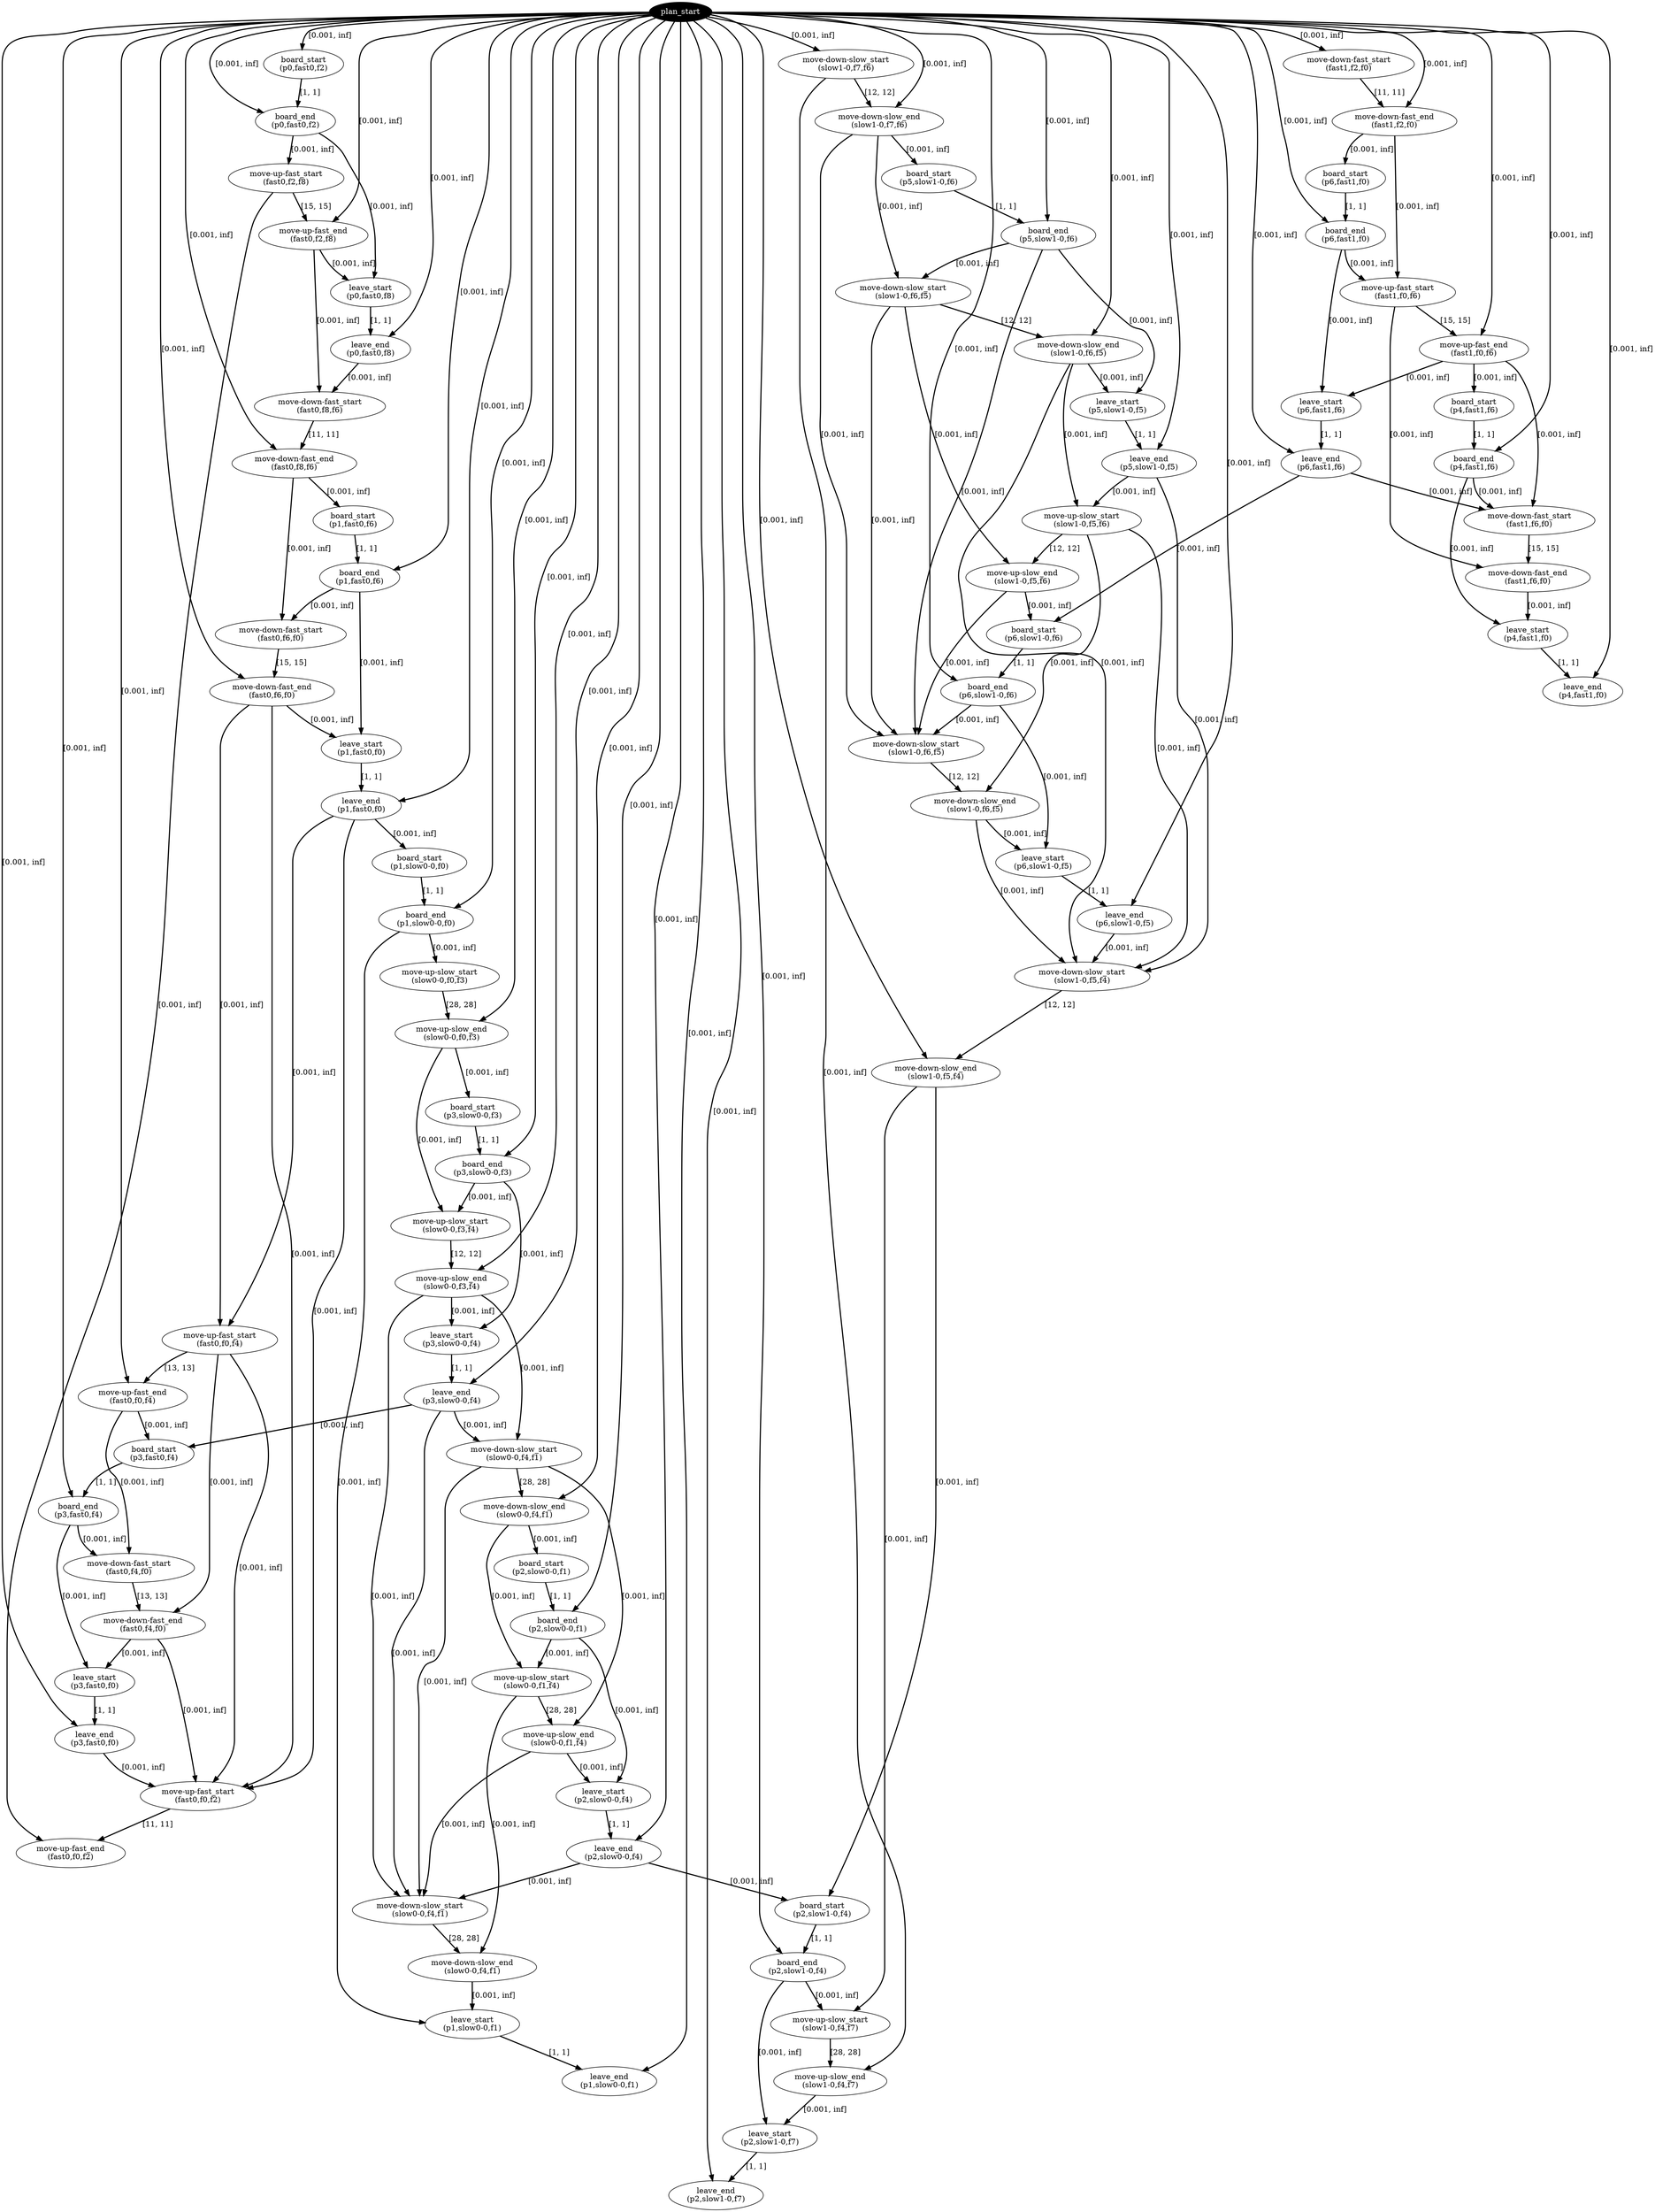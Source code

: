 digraph plan {
0[ label="plan_start",style=filled,fillcolor=black,fontcolor=white];
1[ label="board_start
(p0,fast0,f2)"];
2[ label="board_end
(p0,fast0,f2)"];
3[ label="move-down-fast_start
(fast1,f2,f0)"];
4[ label="move-down-fast_end
(fast1,f2,f0)"];
5[ label="move-down-slow_start
(slow1-0,f7,f6)"];
6[ label="move-down-slow_end
(slow1-0,f7,f6)"];
7[ label="move-up-fast_start
(fast0,f2,f8)"];
8[ label="move-up-fast_end
(fast0,f2,f8)"];
9[ label="board_start
(p6,fast1,f0)"];
10[ label="board_end
(p6,fast1,f0)"];
11[ label="board_start
(p5,slow1-0,f6)"];
12[ label="board_end
(p5,slow1-0,f6)"];
13[ label="move-up-fast_start
(fast1,f0,f6)"];
14[ label="move-up-fast_end
(fast1,f0,f6)"];
15[ label="move-down-slow_start
(slow1-0,f6,f5)"];
16[ label="move-down-slow_end
(slow1-0,f6,f5)"];
17[ label="leave_start
(p0,fast0,f8)"];
18[ label="leave_end
(p0,fast0,f8)"];
19[ label="move-down-fast_start
(fast0,f8,f6)"];
20[ label="move-down-fast_end
(fast0,f8,f6)"];
21[ label="leave_start
(p5,slow1-0,f5)"];
22[ label="leave_end
(p5,slow1-0,f5)"];
23[ label="move-up-slow_start
(slow1-0,f5,f6)"];
24[ label="move-up-slow_end
(slow1-0,f5,f6)"];
25[ label="board_start
(p4,fast1,f6)"];
26[ label="board_end
(p4,fast1,f6)"];
27[ label="leave_start
(p6,fast1,f6)"];
28[ label="leave_end
(p6,fast1,f6)"];
29[ label="board_start
(p1,fast0,f6)"];
30[ label="board_end
(p1,fast0,f6)"];
31[ label="move-down-fast_start
(fast1,f6,f0)"];
32[ label="move-down-fast_end
(fast1,f6,f0)"];
33[ label="move-down-fast_start
(fast0,f6,f0)"];
34[ label="move-down-fast_end
(fast0,f6,f0)"];
35[ label="board_start
(p6,slow1-0,f6)"];
36[ label="board_end
(p6,slow1-0,f6)"];
37[ label="move-down-slow_start
(slow1-0,f6,f5)"];
38[ label="move-down-slow_end
(slow1-0,f6,f5)"];
39[ label="leave_start
(p4,fast1,f0)"];
40[ label="leave_end
(p4,fast1,f0)"];
41[ label="leave_start
(p1,fast0,f0)"];
42[ label="leave_end
(p1,fast0,f0)"];
43[ label="move-up-fast_start
(fast0,f0,f4)"];
44[ label="move-up-fast_end
(fast0,f0,f4)"];
45[ label="board_start
(p1,slow0-0,f0)"];
46[ label="board_end
(p1,slow0-0,f0)"];
47[ label="move-up-slow_start
(slow0-0,f0,f3)"];
48[ label="move-up-slow_end
(slow0-0,f0,f3)"];
49[ label="leave_start
(p6,slow1-0,f5)"];
50[ label="leave_end
(p6,slow1-0,f5)"];
51[ label="move-down-slow_start
(slow1-0,f5,f4)"];
52[ label="move-down-slow_end
(slow1-0,f5,f4)"];
53[ label="board_start
(p3,slow0-0,f3)"];
54[ label="board_end
(p3,slow0-0,f3)"];
55[ label="move-up-slow_start
(slow0-0,f3,f4)"];
56[ label="move-up-slow_end
(slow0-0,f3,f4)"];
57[ label="leave_start
(p3,slow0-0,f4)"];
58[ label="leave_end
(p3,slow0-0,f4)"];
59[ label="move-down-slow_start
(slow0-0,f4,f1)"];
60[ label="move-down-slow_end
(slow0-0,f4,f1)"];
61[ label="board_start
(p3,fast0,f4)"];
62[ label="board_end
(p3,fast0,f4)"];
63[ label="move-down-fast_start
(fast0,f4,f0)"];
64[ label="move-down-fast_end
(fast0,f4,f0)"];
65[ label="leave_start
(p3,fast0,f0)"];
66[ label="leave_end
(p3,fast0,f0)"];
67[ label="move-up-fast_start
(fast0,f0,f2)"];
68[ label="move-up-fast_end
(fast0,f0,f2)"];
69[ label="board_start
(p2,slow0-0,f1)"];
70[ label="board_end
(p2,slow0-0,f1)"];
71[ label="move-up-slow_start
(slow0-0,f1,f4)"];
72[ label="move-up-slow_end
(slow0-0,f1,f4)"];
73[ label="leave_start
(p2,slow0-0,f4)"];
74[ label="leave_end
(p2,slow0-0,f4)"];
75[ label="move-down-slow_start
(slow0-0,f4,f1)"];
76[ label="move-down-slow_end
(slow0-0,f4,f1)"];
77[ label="board_start
(p2,slow1-0,f4)"];
78[ label="board_end
(p2,slow1-0,f4)"];
79[ label="move-up-slow_start
(slow1-0,f4,f7)"];
80[ label="move-up-slow_end
(slow1-0,f4,f7)"];
81[ label="leave_start
(p1,slow0-0,f1)"];
82[ label="leave_end
(p1,slow0-0,f1)"];
83[ label="leave_start
(p2,slow1-0,f7)"];
84[ label="leave_end
(p2,slow1-0,f7)"];
"0" -> "1" [ label="[0.001, inf]" , penwidth=2, color="black"]
"0" -> "3" [ label="[0.001, inf]" , penwidth=2, color="black"]
"0" -> "5" [ label="[0.001, inf]" , penwidth=2, color="black"]
"1" -> "2" [ label="[1, 1]" , penwidth=2, color="black"]
"0" -> "2" [ label="[0.001, inf]" , penwidth=2, color="black"]
"2" -> "7" [ label="[0.001, inf]" , penwidth=2, color="black"]
"3" -> "4" [ label="[11, 11]" , penwidth=2, color="black"]
"0" -> "4" [ label="[0.001, inf]" , penwidth=2, color="black"]
"4" -> "9" [ label="[0.001, inf]" , penwidth=2, color="black"]
"5" -> "6" [ label="[12, 12]" , penwidth=2, color="black"]
"0" -> "6" [ label="[0.001, inf]" , penwidth=2, color="black"]
"9" -> "10" [ label="[1, 1]" , penwidth=2, color="black"]
"0" -> "10" [ label="[0.001, inf]" , penwidth=2, color="black"]
"6" -> "11" [ label="[0.001, inf]" , penwidth=2, color="black"]
"4" -> "13" [ label="[0.001, inf]" , penwidth=2, color="black"]
"10" -> "13" [ label="[0.001, inf]" , penwidth=2, color="black"]
"11" -> "12" [ label="[1, 1]" , penwidth=2, color="black"]
"0" -> "12" [ label="[0.001, inf]" , penwidth=2, color="black"]
"6" -> "15" [ label="[0.001, inf]" , penwidth=2, color="black"]
"12" -> "15" [ label="[0.001, inf]" , penwidth=2, color="black"]
"7" -> "8" [ label="[15, 15]" , penwidth=2, color="black"]
"0" -> "8" [ label="[0.001, inf]" , penwidth=2, color="black"]
"2" -> "17" [ label="[0.001, inf]" , penwidth=2, color="black"]
"8" -> "17" [ label="[0.001, inf]" , penwidth=2, color="black"]
"17" -> "18" [ label="[1, 1]" , penwidth=2, color="black"]
"0" -> "18" [ label="[0.001, inf]" , penwidth=2, color="black"]
"8" -> "19" [ label="[0.001, inf]" , penwidth=2, color="black"]
"18" -> "19" [ label="[0.001, inf]" , penwidth=2, color="black"]
"15" -> "16" [ label="[12, 12]" , penwidth=2, color="black"]
"0" -> "16" [ label="[0.001, inf]" , penwidth=2, color="black"]
"12" -> "21" [ label="[0.001, inf]" , penwidth=2, color="black"]
"16" -> "21" [ label="[0.001, inf]" , penwidth=2, color="black"]
"21" -> "22" [ label="[1, 1]" , penwidth=2, color="black"]
"0" -> "22" [ label="[0.001, inf]" , penwidth=2, color="black"]
"16" -> "23" [ label="[0.001, inf]" , penwidth=2, color="black"]
"22" -> "23" [ label="[0.001, inf]" , penwidth=2, color="black"]
"13" -> "14" [ label="[15, 15]" , penwidth=2, color="black"]
"0" -> "14" [ label="[0.001, inf]" , penwidth=2, color="black"]
"14" -> "25" [ label="[0.001, inf]" , penwidth=2, color="black"]
"10" -> "27" [ label="[0.001, inf]" , penwidth=2, color="black"]
"14" -> "27" [ label="[0.001, inf]" , penwidth=2, color="black"]
"19" -> "20" [ label="[11, 11]" , penwidth=2, color="black"]
"0" -> "20" [ label="[0.001, inf]" , penwidth=2, color="black"]
"20" -> "29" [ label="[0.001, inf]" , penwidth=2, color="black"]
"25" -> "26" [ label="[1, 1]" , penwidth=2, color="black"]
"0" -> "26" [ label="[0.001, inf]" , penwidth=2, color="black"]
"27" -> "28" [ label="[1, 1]" , penwidth=2, color="black"]
"0" -> "28" [ label="[0.001, inf]" , penwidth=2, color="black"]
"14" -> "31" [ label="[0.001, inf]" , penwidth=2, color="black"]
"28" -> "31" [ label="[0.001, inf]" , penwidth=2, color="black"]
"26" -> "31" [ label="[0.001, inf]" , penwidth=2, color="black"]
"29" -> "30" [ label="[1, 1]" , penwidth=2, color="black"]
"0" -> "30" [ label="[0.001, inf]" , penwidth=2, color="black"]
"20" -> "33" [ label="[0.001, inf]" , penwidth=2, color="black"]
"30" -> "33" [ label="[0.001, inf]" , penwidth=2, color="black"]
"23" -> "24" [ label="[12, 12]" , penwidth=2, color="black"]
"15" -> "24" [ label="[0.001, inf]" , penwidth=2, color="black"]
"28" -> "35" [ label="[0.001, inf]" , penwidth=2, color="black"]
"24" -> "35" [ label="[0.001, inf]" , penwidth=2, color="black"]
"35" -> "36" [ label="[1, 1]" , penwidth=2, color="black"]
"0" -> "36" [ label="[0.001, inf]" , penwidth=2, color="black"]
"24" -> "37" [ label="[0.001, inf]" , penwidth=2, color="black"]
"36" -> "37" [ label="[0.001, inf]" , penwidth=2, color="black"]
"15" -> "37" [ label="[0.001, inf]" , penwidth=2, color="black"]
"12" -> "37" [ label="[0.001, inf]" , penwidth=2, color="black"]
"6" -> "37" [ label="[0.001, inf]" , penwidth=2, color="black"]
"31" -> "32" [ label="[15, 15]" , penwidth=2, color="black"]
"13" -> "32" [ label="[0.001, inf]" , penwidth=2, color="black"]
"26" -> "39" [ label="[0.001, inf]" , penwidth=2, color="black"]
"32" -> "39" [ label="[0.001, inf]" , penwidth=2, color="black"]
"33" -> "34" [ label="[15, 15]" , penwidth=2, color="black"]
"0" -> "34" [ label="[0.001, inf]" , penwidth=2, color="black"]
"30" -> "41" [ label="[0.001, inf]" , penwidth=2, color="black"]
"34" -> "41" [ label="[0.001, inf]" , penwidth=2, color="black"]
"39" -> "40" [ label="[1, 1]" , penwidth=2, color="black"]
"0" -> "40" [ label="[0.001, inf]" , penwidth=2, color="black"]
"41" -> "42" [ label="[1, 1]" , penwidth=2, color="black"]
"0" -> "42" [ label="[0.001, inf]" , penwidth=2, color="black"]
"34" -> "43" [ label="[0.001, inf]" , penwidth=2, color="black"]
"42" -> "43" [ label="[0.001, inf]" , penwidth=2, color="black"]
"42" -> "45" [ label="[0.001, inf]" , penwidth=2, color="black"]
"45" -> "46" [ label="[1, 1]" , penwidth=2, color="black"]
"0" -> "46" [ label="[0.001, inf]" , penwidth=2, color="black"]
"46" -> "47" [ label="[0.001, inf]" , penwidth=2, color="black"]
"37" -> "38" [ label="[12, 12]" , penwidth=2, color="black"]
"23" -> "38" [ label="[0.001, inf]" , penwidth=2, color="black"]
"36" -> "49" [ label="[0.001, inf]" , penwidth=2, color="black"]
"38" -> "49" [ label="[0.001, inf]" , penwidth=2, color="black"]
"49" -> "50" [ label="[1, 1]" , penwidth=2, color="black"]
"0" -> "50" [ label="[0.001, inf]" , penwidth=2, color="black"]
"38" -> "51" [ label="[0.001, inf]" , penwidth=2, color="black"]
"50" -> "51" [ label="[0.001, inf]" , penwidth=2, color="black"]
"23" -> "51" [ label="[0.001, inf]" , penwidth=2, color="black"]
"22" -> "51" [ label="[0.001, inf]" , penwidth=2, color="black"]
"16" -> "51" [ label="[0.001, inf]" , penwidth=2, color="black"]
"43" -> "44" [ label="[13, 13]" , penwidth=2, color="black"]
"0" -> "44" [ label="[0.001, inf]" , penwidth=2, color="black"]
"51" -> "52" [ label="[12, 12]" , penwidth=2, color="black"]
"0" -> "52" [ label="[0.001, inf]" , penwidth=2, color="black"]
"47" -> "48" [ label="[28, 28]" , penwidth=2, color="black"]
"0" -> "48" [ label="[0.001, inf]" , penwidth=2, color="black"]
"48" -> "53" [ label="[0.001, inf]" , penwidth=2, color="black"]
"53" -> "54" [ label="[1, 1]" , penwidth=2, color="black"]
"0" -> "54" [ label="[0.001, inf]" , penwidth=2, color="black"]
"48" -> "55" [ label="[0.001, inf]" , penwidth=2, color="black"]
"54" -> "55" [ label="[0.001, inf]" , penwidth=2, color="black"]
"55" -> "56" [ label="[12, 12]" , penwidth=2, color="black"]
"0" -> "56" [ label="[0.001, inf]" , penwidth=2, color="black"]
"54" -> "57" [ label="[0.001, inf]" , penwidth=2, color="black"]
"56" -> "57" [ label="[0.001, inf]" , penwidth=2, color="black"]
"57" -> "58" [ label="[1, 1]" , penwidth=2, color="black"]
"0" -> "58" [ label="[0.001, inf]" , penwidth=2, color="black"]
"56" -> "59" [ label="[0.001, inf]" , penwidth=2, color="black"]
"58" -> "59" [ label="[0.001, inf]" , penwidth=2, color="black"]
"58" -> "61" [ label="[0.001, inf]" , penwidth=2, color="black"]
"44" -> "61" [ label="[0.001, inf]" , penwidth=2, color="black"]
"61" -> "62" [ label="[1, 1]" , penwidth=2, color="black"]
"0" -> "62" [ label="[0.001, inf]" , penwidth=2, color="black"]
"44" -> "63" [ label="[0.001, inf]" , penwidth=2, color="black"]
"62" -> "63" [ label="[0.001, inf]" , penwidth=2, color="black"]
"63" -> "64" [ label="[13, 13]" , penwidth=2, color="black"]
"43" -> "64" [ label="[0.001, inf]" , penwidth=2, color="black"]
"62" -> "65" [ label="[0.001, inf]" , penwidth=2, color="black"]
"64" -> "65" [ label="[0.001, inf]" , penwidth=2, color="black"]
"65" -> "66" [ label="[1, 1]" , penwidth=2, color="black"]
"0" -> "66" [ label="[0.001, inf]" , penwidth=2, color="black"]
"64" -> "67" [ label="[0.001, inf]" , penwidth=2, color="black"]
"66" -> "67" [ label="[0.001, inf]" , penwidth=2, color="black"]
"43" -> "67" [ label="[0.001, inf]" , penwidth=2, color="black"]
"42" -> "67" [ label="[0.001, inf]" , penwidth=2, color="black"]
"34" -> "67" [ label="[0.001, inf]" , penwidth=2, color="black"]
"67" -> "68" [ label="[11, 11]" , penwidth=2, color="black"]
"7" -> "68" [ label="[0.001, inf]" , penwidth=2, color="black"]
"59" -> "60" [ label="[28, 28]" , penwidth=2, color="black"]
"0" -> "60" [ label="[0.001, inf]" , penwidth=2, color="black"]
"60" -> "69" [ label="[0.001, inf]" , penwidth=2, color="black"]
"69" -> "70" [ label="[1, 1]" , penwidth=2, color="black"]
"0" -> "70" [ label="[0.001, inf]" , penwidth=2, color="black"]
"60" -> "71" [ label="[0.001, inf]" , penwidth=2, color="black"]
"70" -> "71" [ label="[0.001, inf]" , penwidth=2, color="black"]
"71" -> "72" [ label="[28, 28]" , penwidth=2, color="black"]
"59" -> "72" [ label="[0.001, inf]" , penwidth=2, color="black"]
"70" -> "73" [ label="[0.001, inf]" , penwidth=2, color="black"]
"72" -> "73" [ label="[0.001, inf]" , penwidth=2, color="black"]
"73" -> "74" [ label="[1, 1]" , penwidth=2, color="black"]
"0" -> "74" [ label="[0.001, inf]" , penwidth=2, color="black"]
"72" -> "75" [ label="[0.001, inf]" , penwidth=2, color="black"]
"74" -> "75" [ label="[0.001, inf]" , penwidth=2, color="black"]
"59" -> "75" [ label="[0.001, inf]" , penwidth=2, color="black"]
"58" -> "75" [ label="[0.001, inf]" , penwidth=2, color="black"]
"56" -> "75" [ label="[0.001, inf]" , penwidth=2, color="black"]
"74" -> "77" [ label="[0.001, inf]" , penwidth=2, color="black"]
"52" -> "77" [ label="[0.001, inf]" , penwidth=2, color="black"]
"77" -> "78" [ label="[1, 1]" , penwidth=2, color="black"]
"0" -> "78" [ label="[0.001, inf]" , penwidth=2, color="black"]
"52" -> "79" [ label="[0.001, inf]" , penwidth=2, color="black"]
"78" -> "79" [ label="[0.001, inf]" , penwidth=2, color="black"]
"75" -> "76" [ label="[28, 28]" , penwidth=2, color="black"]
"71" -> "76" [ label="[0.001, inf]" , penwidth=2, color="black"]
"46" -> "81" [ label="[0.001, inf]" , penwidth=2, color="black"]
"76" -> "81" [ label="[0.001, inf]" , penwidth=2, color="black"]
"81" -> "82" [ label="[1, 1]" , penwidth=2, color="black"]
"0" -> "82" [ label="[0.001, inf]" , penwidth=2, color="black"]
"79" -> "80" [ label="[28, 28]" , penwidth=2, color="black"]
"5" -> "80" [ label="[0.001, inf]" , penwidth=2, color="black"]
"78" -> "83" [ label="[0.001, inf]" , penwidth=2, color="black"]
"80" -> "83" [ label="[0.001, inf]" , penwidth=2, color="black"]
"83" -> "84" [ label="[1, 1]" , penwidth=2, color="black"]
"0" -> "84" [ label="[0.001, inf]" , penwidth=2, color="black"]
}
